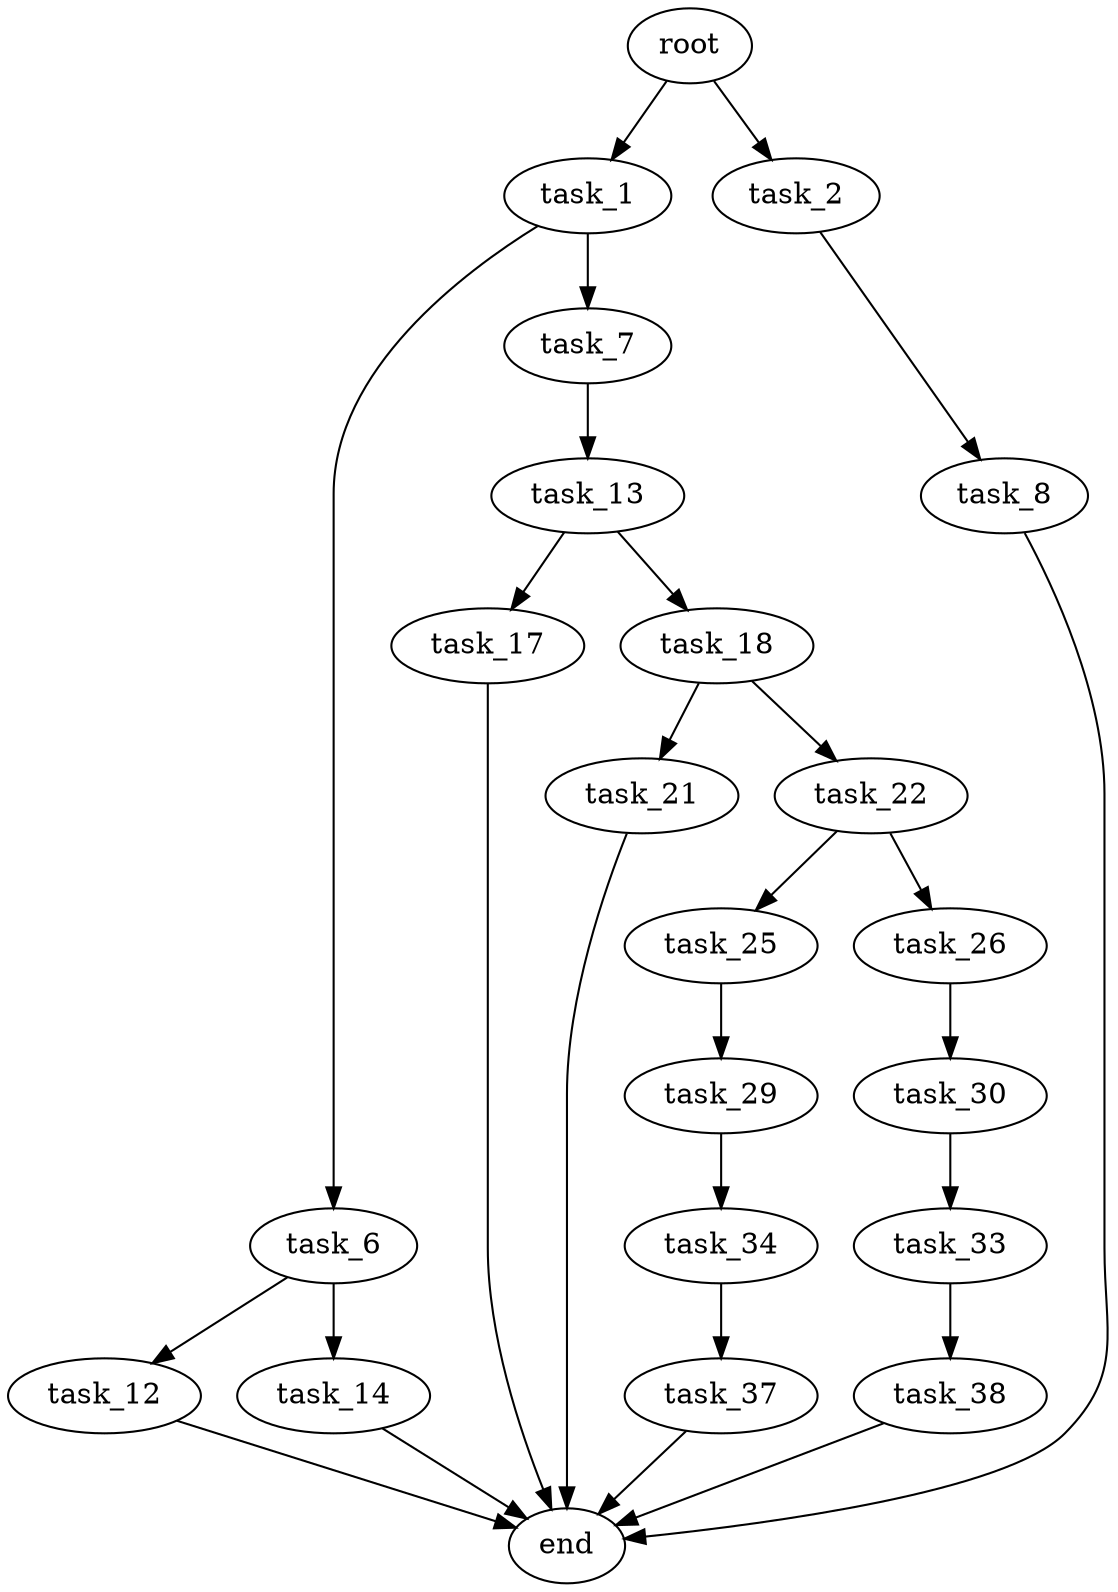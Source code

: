 digraph G {
  root [size="0.000000"];
  task_1 [size="1412439698105.000000"];
  task_2 [size="387248717374.000000"];
  task_6 [size="29352234095.000000"];
  task_7 [size="158559473169.000000"];
  task_8 [size="161119895040.000000"];
  task_12 [size="574964041028.000000"];
  task_14 [size="368293445632.000000"];
  task_13 [size="1268413840938.000000"];
  end [size="0.000000"];
  task_17 [size="5392223246.000000"];
  task_18 [size="68719476736.000000"];
  task_21 [size="846817719495.000000"];
  task_22 [size="68719476736.000000"];
  task_25 [size="134217728000.000000"];
  task_26 [size="540272839713.000000"];
  task_29 [size="25635041856.000000"];
  task_30 [size="134217728000.000000"];
  task_34 [size="231928233984.000000"];
  task_33 [size="1073741824000.000000"];
  task_38 [size="36624414313.000000"];
  task_37 [size="68719476736.000000"];

  root -> task_1 [size="1.000000"];
  root -> task_2 [size="1.000000"];
  task_1 -> task_6 [size="838860800.000000"];
  task_1 -> task_7 [size="838860800.000000"];
  task_2 -> task_8 [size="679477248.000000"];
  task_6 -> task_12 [size="679477248.000000"];
  task_6 -> task_14 [size="679477248.000000"];
  task_7 -> task_13 [size="679477248.000000"];
  task_8 -> end [size="1.000000"];
  task_12 -> end [size="1.000000"];
  task_14 -> end [size="1.000000"];
  task_13 -> task_17 [size="838860800.000000"];
  task_13 -> task_18 [size="838860800.000000"];
  task_17 -> end [size="1.000000"];
  task_18 -> task_21 [size="134217728.000000"];
  task_18 -> task_22 [size="134217728.000000"];
  task_21 -> end [size="1.000000"];
  task_22 -> task_25 [size="134217728.000000"];
  task_22 -> task_26 [size="134217728.000000"];
  task_25 -> task_29 [size="209715200.000000"];
  task_26 -> task_30 [size="411041792.000000"];
  task_29 -> task_34 [size="536870912.000000"];
  task_30 -> task_33 [size="209715200.000000"];
  task_34 -> task_37 [size="301989888.000000"];
  task_33 -> task_38 [size="838860800.000000"];
  task_38 -> end [size="1.000000"];
  task_37 -> end [size="1.000000"];
}

